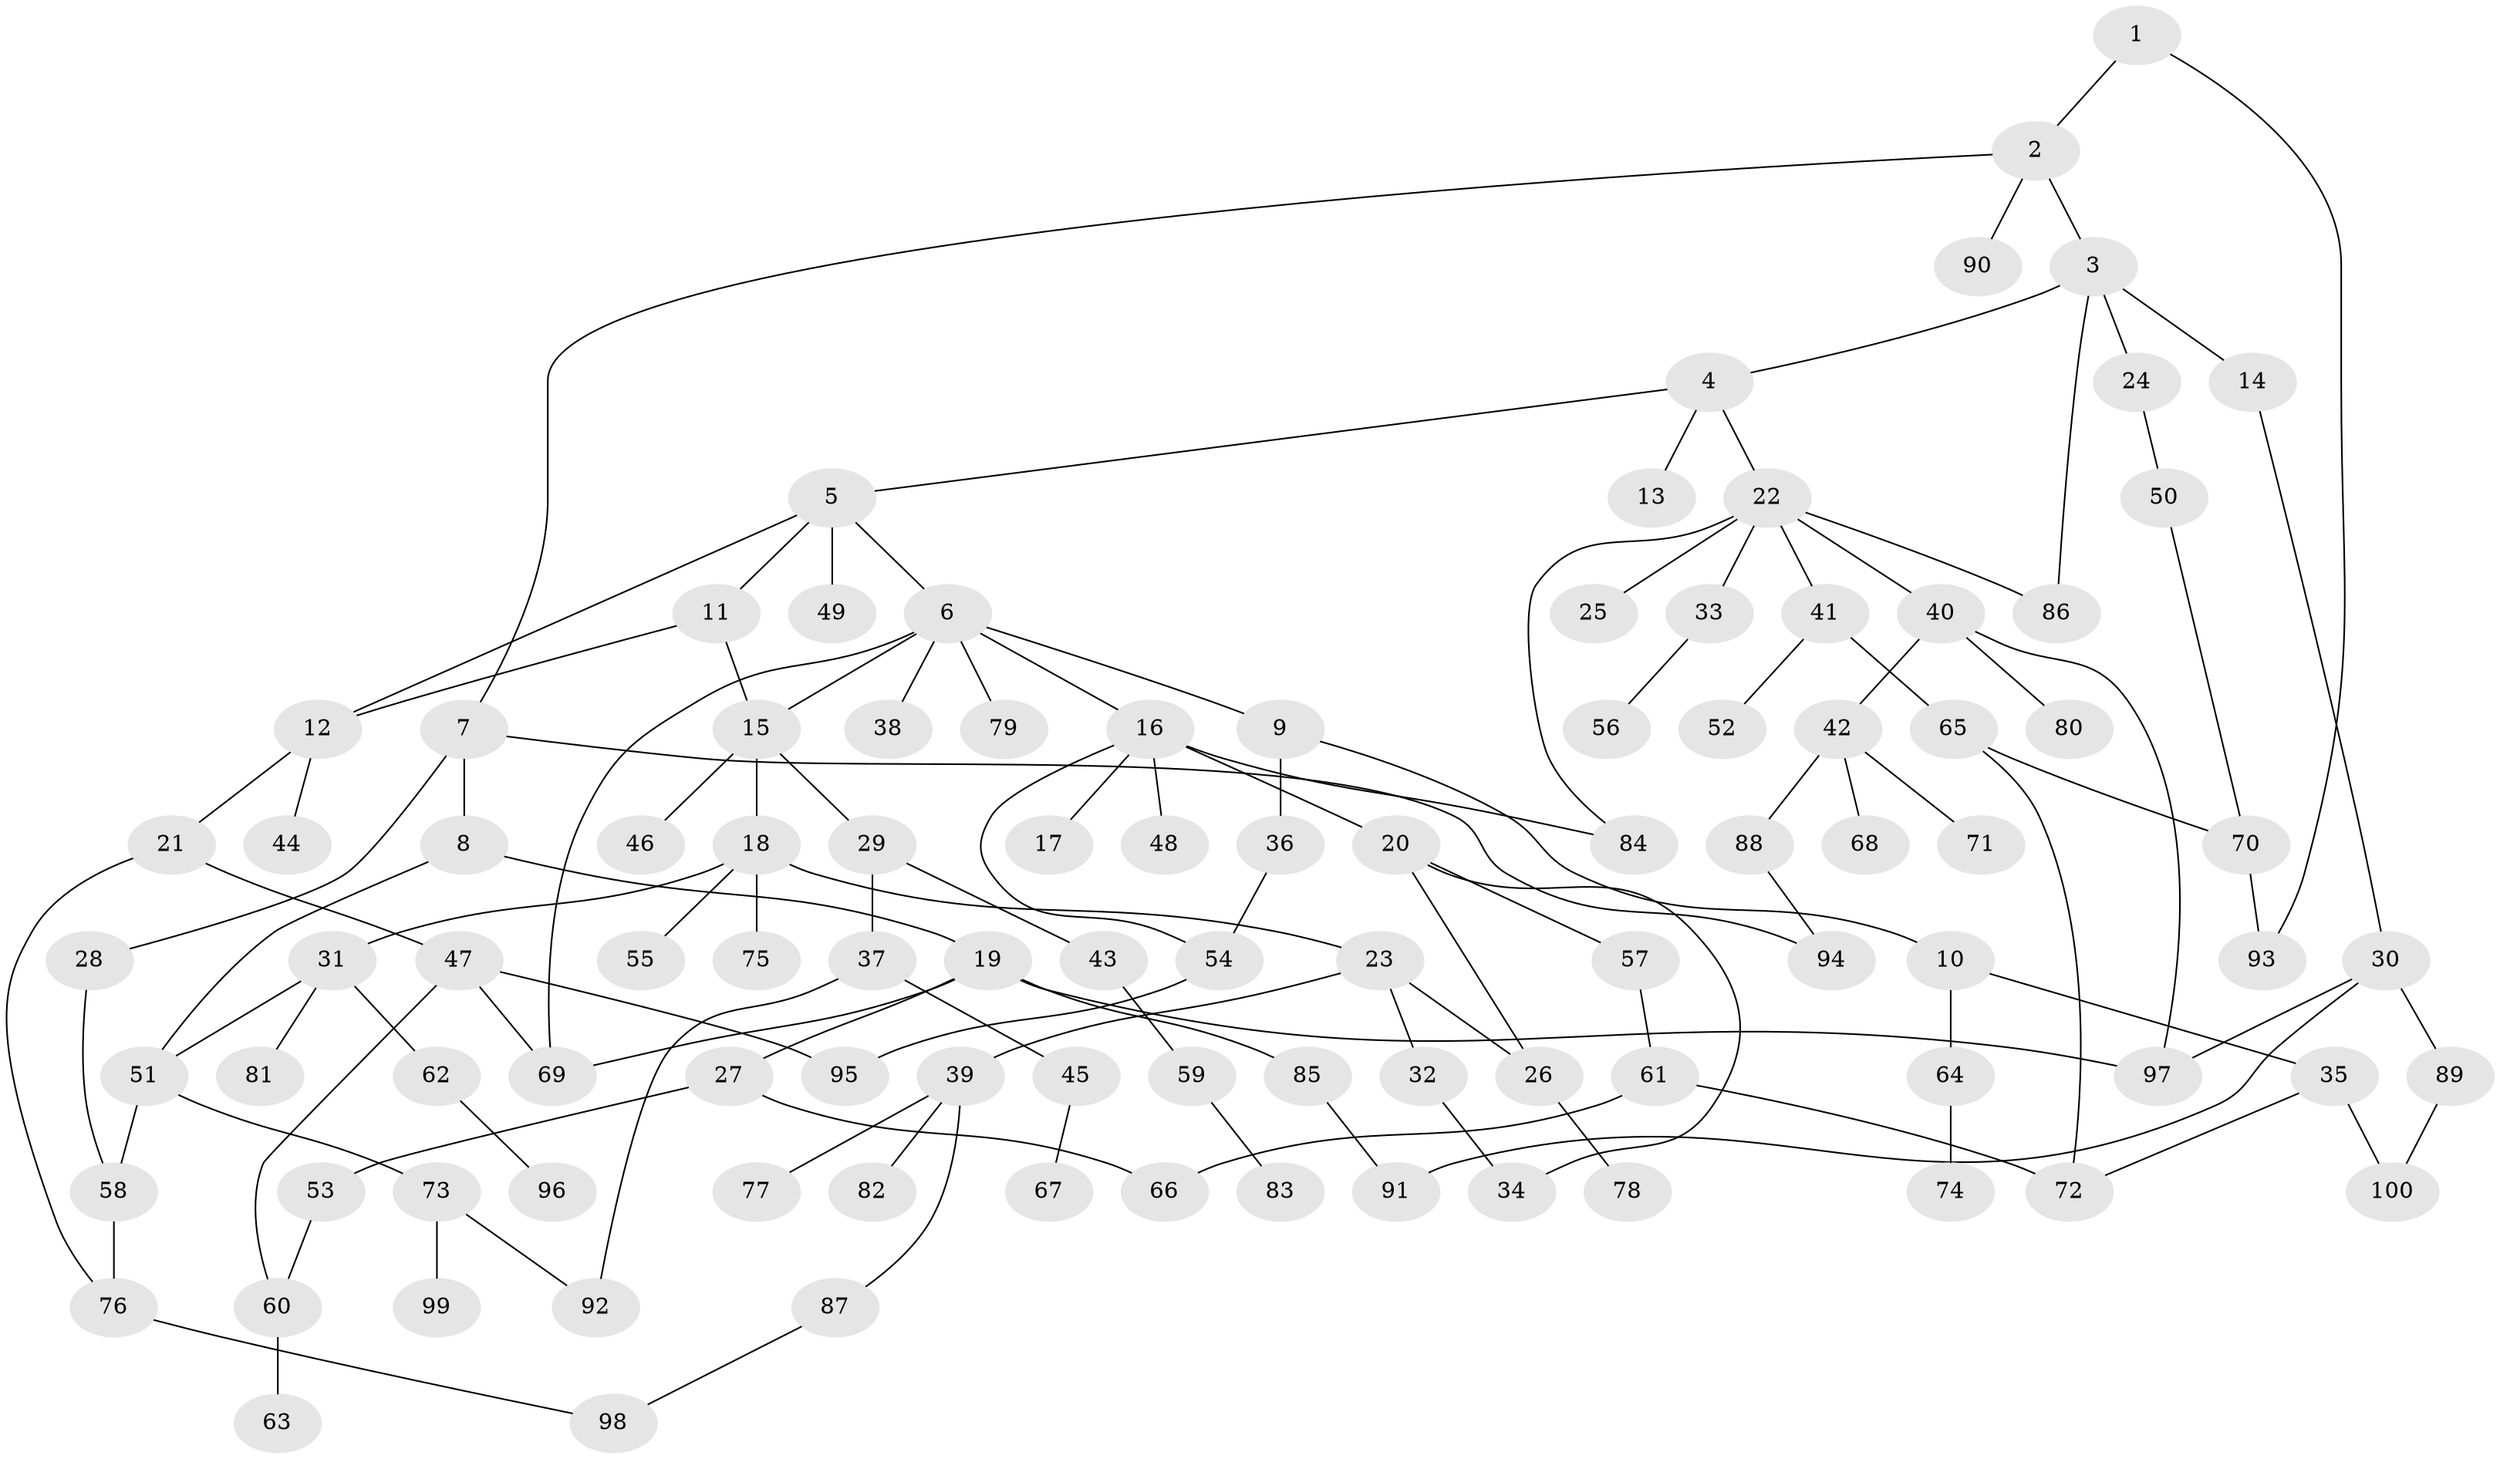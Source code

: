 // Generated by graph-tools (version 1.1) at 2025/54/02/21/25 11:54:43]
// undirected, 100 vertices, 125 edges
graph export_dot {
graph [start="1"]
  node [color=gray90,style=filled];
  1;
  2;
  3;
  4;
  5;
  6;
  7;
  8;
  9;
  10;
  11;
  12;
  13;
  14;
  15;
  16;
  17;
  18;
  19;
  20;
  21;
  22;
  23;
  24;
  25;
  26;
  27;
  28;
  29;
  30;
  31;
  32;
  33;
  34;
  35;
  36;
  37;
  38;
  39;
  40;
  41;
  42;
  43;
  44;
  45;
  46;
  47;
  48;
  49;
  50;
  51;
  52;
  53;
  54;
  55;
  56;
  57;
  58;
  59;
  60;
  61;
  62;
  63;
  64;
  65;
  66;
  67;
  68;
  69;
  70;
  71;
  72;
  73;
  74;
  75;
  76;
  77;
  78;
  79;
  80;
  81;
  82;
  83;
  84;
  85;
  86;
  87;
  88;
  89;
  90;
  91;
  92;
  93;
  94;
  95;
  96;
  97;
  98;
  99;
  100;
  1 -- 2;
  1 -- 93;
  2 -- 3;
  2 -- 7;
  2 -- 90;
  3 -- 4;
  3 -- 14;
  3 -- 24;
  3 -- 86;
  4 -- 5;
  4 -- 13;
  4 -- 22;
  5 -- 6;
  5 -- 11;
  5 -- 12;
  5 -- 49;
  6 -- 9;
  6 -- 16;
  6 -- 38;
  6 -- 79;
  6 -- 69;
  6 -- 15;
  7 -- 8;
  7 -- 28;
  7 -- 94;
  8 -- 19;
  8 -- 51;
  9 -- 10;
  9 -- 36;
  10 -- 35;
  10 -- 64;
  11 -- 15;
  11 -- 12;
  12 -- 21;
  12 -- 44;
  14 -- 30;
  15 -- 18;
  15 -- 29;
  15 -- 46;
  16 -- 17;
  16 -- 20;
  16 -- 48;
  16 -- 84;
  16 -- 54;
  18 -- 23;
  18 -- 31;
  18 -- 55;
  18 -- 75;
  19 -- 27;
  19 -- 85;
  19 -- 97;
  19 -- 69;
  20 -- 34;
  20 -- 57;
  20 -- 26;
  21 -- 47;
  21 -- 76;
  22 -- 25;
  22 -- 33;
  22 -- 40;
  22 -- 41;
  22 -- 86;
  22 -- 84;
  23 -- 26;
  23 -- 32;
  23 -- 39;
  24 -- 50;
  26 -- 78;
  27 -- 53;
  27 -- 66;
  28 -- 58;
  29 -- 37;
  29 -- 43;
  30 -- 89;
  30 -- 91;
  30 -- 97;
  31 -- 51;
  31 -- 62;
  31 -- 81;
  32 -- 34;
  33 -- 56;
  35 -- 100;
  35 -- 72;
  36 -- 54;
  37 -- 45;
  37 -- 92;
  39 -- 77;
  39 -- 82;
  39 -- 87;
  40 -- 42;
  40 -- 80;
  40 -- 97;
  41 -- 52;
  41 -- 65;
  42 -- 68;
  42 -- 71;
  42 -- 88;
  43 -- 59;
  45 -- 67;
  47 -- 69;
  47 -- 95;
  47 -- 60;
  50 -- 70;
  51 -- 73;
  51 -- 58;
  53 -- 60;
  54 -- 95;
  57 -- 61;
  58 -- 76;
  59 -- 83;
  60 -- 63;
  61 -- 66;
  61 -- 72;
  62 -- 96;
  64 -- 74;
  65 -- 72;
  65 -- 70;
  70 -- 93;
  73 -- 99;
  73 -- 92;
  76 -- 98;
  85 -- 91;
  87 -- 98;
  88 -- 94;
  89 -- 100;
}
